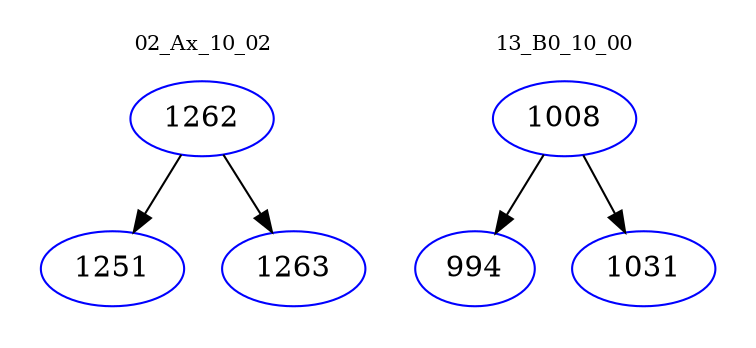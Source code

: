 digraph{
subgraph cluster_0 {
color = white
label = "02_Ax_10_02";
fontsize=10;
T0_1262 [label="1262", color="blue"]
T0_1262 -> T0_1251 [color="black"]
T0_1251 [label="1251", color="blue"]
T0_1262 -> T0_1263 [color="black"]
T0_1263 [label="1263", color="blue"]
}
subgraph cluster_1 {
color = white
label = "13_B0_10_00";
fontsize=10;
T1_1008 [label="1008", color="blue"]
T1_1008 -> T1_994 [color="black"]
T1_994 [label="994", color="blue"]
T1_1008 -> T1_1031 [color="black"]
T1_1031 [label="1031", color="blue"]
}
}
